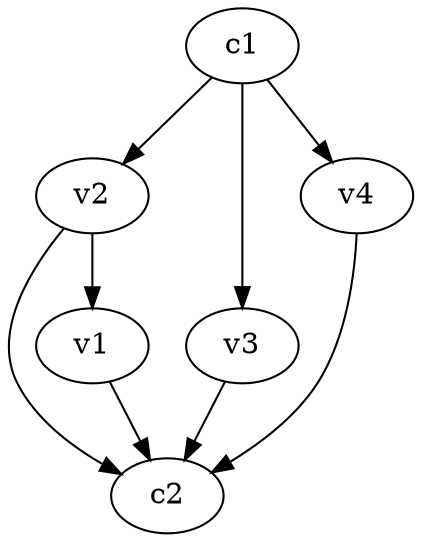 strict digraph  {
c1;
c2;
v1;
v2;
v3;
v4;
c1 -> v4  [weight=1];
c1 -> v3  [weight=1];
c1 -> v2  [weight=1];
v1 -> c2  [weight=1];
v2 -> c2  [weight=1];
v2 -> v1  [weight=1];
v3 -> c2  [weight=1];
v4 -> c2  [weight=1];
}
